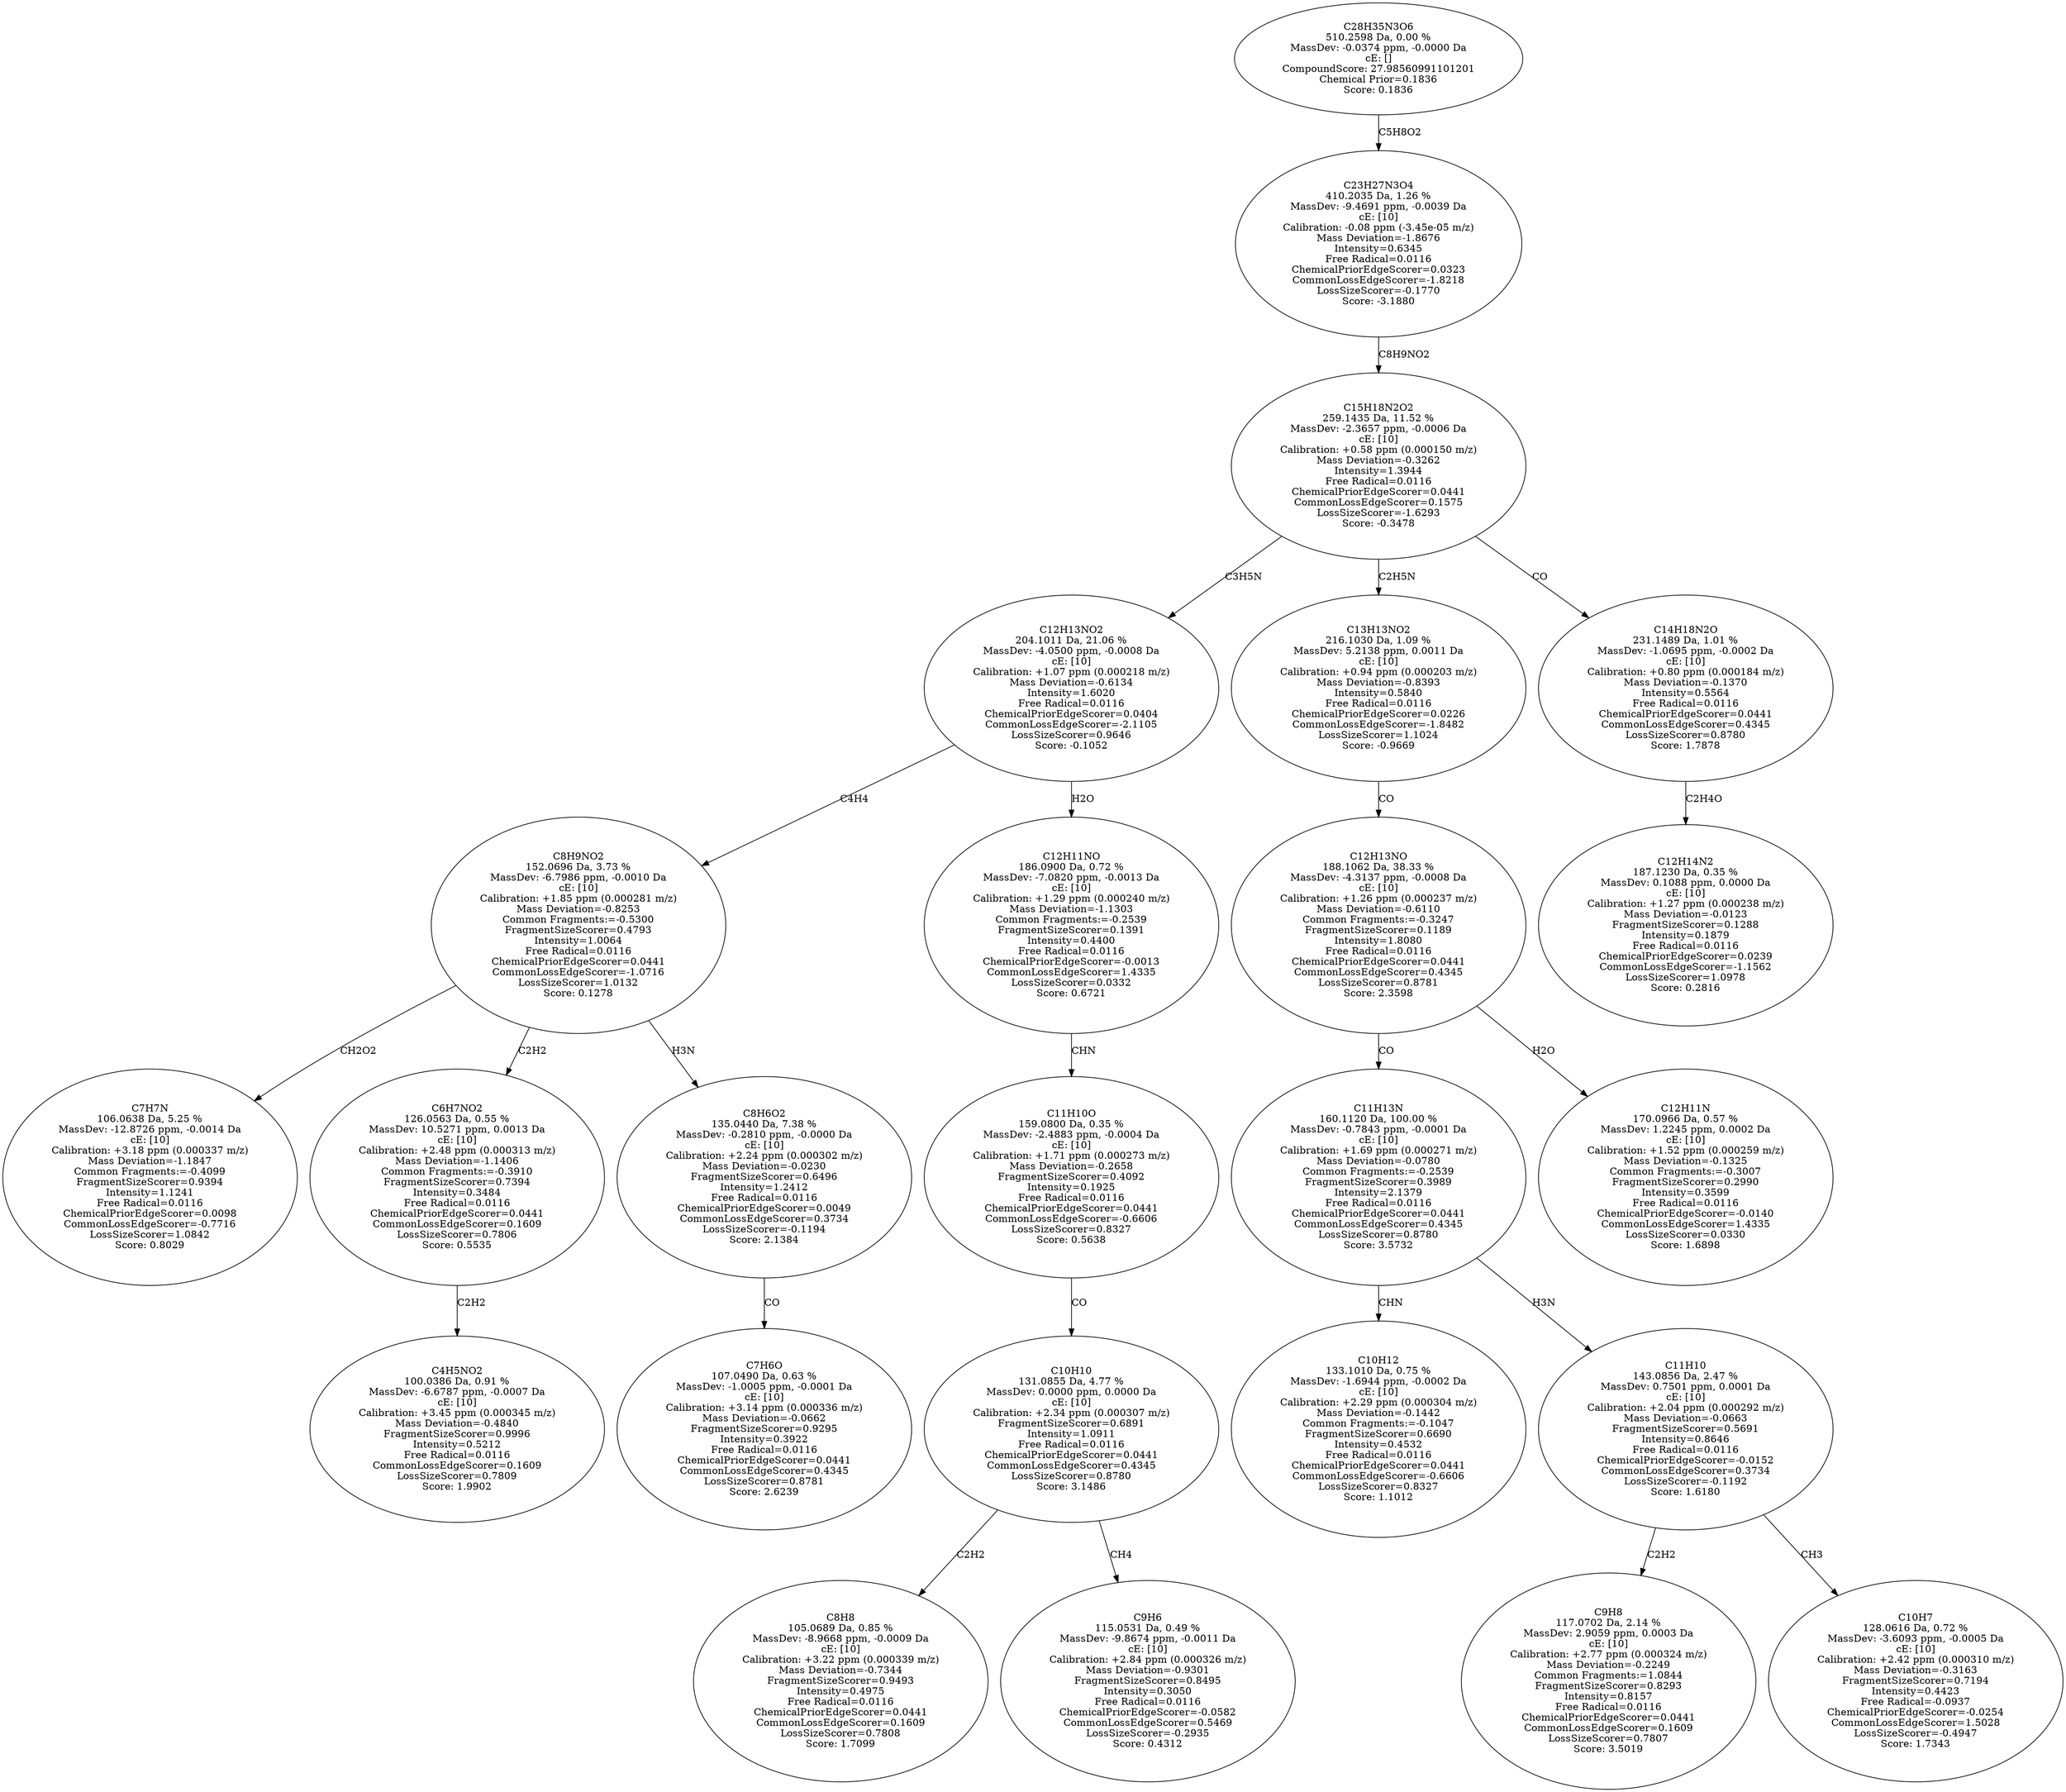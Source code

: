 strict digraph {
v1 [label="C7H7N\n106.0638 Da, 5.25 %\nMassDev: -12.8726 ppm, -0.0014 Da\ncE: [10]\nCalibration: +3.18 ppm (0.000337 m/z)\nMass Deviation=-1.1847\nCommon Fragments:=-0.4099\nFragmentSizeScorer=0.9394\nIntensity=1.1241\nFree Radical=0.0116\nChemicalPriorEdgeScorer=0.0098\nCommonLossEdgeScorer=-0.7716\nLossSizeScorer=1.0842\nScore: 0.8029"];
v2 [label="C4H5NO2\n100.0386 Da, 0.91 %\nMassDev: -6.6787 ppm, -0.0007 Da\ncE: [10]\nCalibration: +3.45 ppm (0.000345 m/z)\nMass Deviation=-0.4840\nFragmentSizeScorer=0.9996\nIntensity=0.5212\nFree Radical=0.0116\nCommonLossEdgeScorer=0.1609\nLossSizeScorer=0.7809\nScore: 1.9902"];
v3 [label="C6H7NO2\n126.0563 Da, 0.55 %\nMassDev: 10.5271 ppm, 0.0013 Da\ncE: [10]\nCalibration: +2.48 ppm (0.000313 m/z)\nMass Deviation=-1.1406\nCommon Fragments:=-0.3910\nFragmentSizeScorer=0.7394\nIntensity=0.3484\nFree Radical=0.0116\nChemicalPriorEdgeScorer=0.0441\nCommonLossEdgeScorer=0.1609\nLossSizeScorer=0.7806\nScore: 0.5535"];
v4 [label="C7H6O\n107.0490 Da, 0.63 %\nMassDev: -1.0005 ppm, -0.0001 Da\ncE: [10]\nCalibration: +3.14 ppm (0.000336 m/z)\nMass Deviation=-0.0662\nFragmentSizeScorer=0.9295\nIntensity=0.3922\nFree Radical=0.0116\nChemicalPriorEdgeScorer=0.0441\nCommonLossEdgeScorer=0.4345\nLossSizeScorer=0.8781\nScore: 2.6239"];
v5 [label="C8H6O2\n135.0440 Da, 7.38 %\nMassDev: -0.2810 ppm, -0.0000 Da\ncE: [10]\nCalibration: +2.24 ppm (0.000302 m/z)\nMass Deviation=-0.0230\nFragmentSizeScorer=0.6496\nIntensity=1.2412\nFree Radical=0.0116\nChemicalPriorEdgeScorer=0.0049\nCommonLossEdgeScorer=0.3734\nLossSizeScorer=-0.1194\nScore: 2.1384"];
v6 [label="C8H9NO2\n152.0696 Da, 3.73 %\nMassDev: -6.7986 ppm, -0.0010 Da\ncE: [10]\nCalibration: +1.85 ppm (0.000281 m/z)\nMass Deviation=-0.8253\nCommon Fragments:=-0.5300\nFragmentSizeScorer=0.4793\nIntensity=1.0064\nFree Radical=0.0116\nChemicalPriorEdgeScorer=0.0441\nCommonLossEdgeScorer=-1.0716\nLossSizeScorer=1.0132\nScore: 0.1278"];
v7 [label="C8H8\n105.0689 Da, 0.85 %\nMassDev: -8.9668 ppm, -0.0009 Da\ncE: [10]\nCalibration: +3.22 ppm (0.000339 m/z)\nMass Deviation=-0.7344\nFragmentSizeScorer=0.9493\nIntensity=0.4975\nFree Radical=0.0116\nChemicalPriorEdgeScorer=0.0441\nCommonLossEdgeScorer=0.1609\nLossSizeScorer=0.7808\nScore: 1.7099"];
v8 [label="C9H6\n115.0531 Da, 0.49 %\nMassDev: -9.8674 ppm, -0.0011 Da\ncE: [10]\nCalibration: +2.84 ppm (0.000326 m/z)\nMass Deviation=-0.9301\nFragmentSizeScorer=0.8495\nIntensity=0.3050\nFree Radical=0.0116\nChemicalPriorEdgeScorer=-0.0582\nCommonLossEdgeScorer=0.5469\nLossSizeScorer=-0.2935\nScore: 0.4312"];
v9 [label="C10H10\n131.0855 Da, 4.77 %\nMassDev: 0.0000 ppm, 0.0000 Da\ncE: [10]\nCalibration: +2.34 ppm (0.000307 m/z)\nFragmentSizeScorer=0.6891\nIntensity=1.0911\nFree Radical=0.0116\nChemicalPriorEdgeScorer=0.0441\nCommonLossEdgeScorer=0.4345\nLossSizeScorer=0.8780\nScore: 3.1486"];
v10 [label="C11H10O\n159.0800 Da, 0.35 %\nMassDev: -2.4883 ppm, -0.0004 Da\ncE: [10]\nCalibration: +1.71 ppm (0.000273 m/z)\nMass Deviation=-0.2658\nFragmentSizeScorer=0.4092\nIntensity=0.1925\nFree Radical=0.0116\nChemicalPriorEdgeScorer=0.0441\nCommonLossEdgeScorer=-0.6606\nLossSizeScorer=0.8327\nScore: 0.5638"];
v11 [label="C12H11NO\n186.0900 Da, 0.72 %\nMassDev: -7.0820 ppm, -0.0013 Da\ncE: [10]\nCalibration: +1.29 ppm (0.000240 m/z)\nMass Deviation=-1.1303\nCommon Fragments:=-0.2539\nFragmentSizeScorer=0.1391\nIntensity=0.4400\nFree Radical=0.0116\nChemicalPriorEdgeScorer=-0.0013\nCommonLossEdgeScorer=1.4335\nLossSizeScorer=0.0332\nScore: 0.6721"];
v12 [label="C12H13NO2\n204.1011 Da, 21.06 %\nMassDev: -4.0500 ppm, -0.0008 Da\ncE: [10]\nCalibration: +1.07 ppm (0.000218 m/z)\nMass Deviation=-0.6134\nIntensity=1.6020\nFree Radical=0.0116\nChemicalPriorEdgeScorer=0.0404\nCommonLossEdgeScorer=-2.1105\nLossSizeScorer=0.9646\nScore: -0.1052"];
v13 [label="C10H12\n133.1010 Da, 0.75 %\nMassDev: -1.6944 ppm, -0.0002 Da\ncE: [10]\nCalibration: +2.29 ppm (0.000304 m/z)\nMass Deviation=-0.1442\nCommon Fragments:=-0.1047\nFragmentSizeScorer=0.6690\nIntensity=0.4532\nFree Radical=0.0116\nChemicalPriorEdgeScorer=0.0441\nCommonLossEdgeScorer=-0.6606\nLossSizeScorer=0.8327\nScore: 1.1012"];
v14 [label="C9H8\n117.0702 Da, 2.14 %\nMassDev: 2.9059 ppm, 0.0003 Da\ncE: [10]\nCalibration: +2.77 ppm (0.000324 m/z)\nMass Deviation=-0.2249\nCommon Fragments:=1.0844\nFragmentSizeScorer=0.8293\nIntensity=0.8157\nFree Radical=0.0116\nChemicalPriorEdgeScorer=0.0441\nCommonLossEdgeScorer=0.1609\nLossSizeScorer=0.7807\nScore: 3.5019"];
v15 [label="C10H7\n128.0616 Da, 0.72 %\nMassDev: -3.6093 ppm, -0.0005 Da\ncE: [10]\nCalibration: +2.42 ppm (0.000310 m/z)\nMass Deviation=-0.3163\nFragmentSizeScorer=0.7194\nIntensity=0.4423\nFree Radical=-0.0937\nChemicalPriorEdgeScorer=-0.0254\nCommonLossEdgeScorer=1.5028\nLossSizeScorer=-0.4947\nScore: 1.7343"];
v16 [label="C11H10\n143.0856 Da, 2.47 %\nMassDev: 0.7501 ppm, 0.0001 Da\ncE: [10]\nCalibration: +2.04 ppm (0.000292 m/z)\nMass Deviation=-0.0663\nFragmentSizeScorer=0.5691\nIntensity=0.8646\nFree Radical=0.0116\nChemicalPriorEdgeScorer=-0.0152\nCommonLossEdgeScorer=0.3734\nLossSizeScorer=-0.1192\nScore: 1.6180"];
v17 [label="C11H13N\n160.1120 Da, 100.00 %\nMassDev: -0.7843 ppm, -0.0001 Da\ncE: [10]\nCalibration: +1.69 ppm (0.000271 m/z)\nMass Deviation=-0.0780\nCommon Fragments:=-0.2539\nFragmentSizeScorer=0.3989\nIntensity=2.1379\nFree Radical=0.0116\nChemicalPriorEdgeScorer=0.0441\nCommonLossEdgeScorer=0.4345\nLossSizeScorer=0.8780\nScore: 3.5732"];
v18 [label="C12H11N\n170.0966 Da, 0.57 %\nMassDev: 1.2245 ppm, 0.0002 Da\ncE: [10]\nCalibration: +1.52 ppm (0.000259 m/z)\nMass Deviation=-0.1325\nCommon Fragments:=-0.3007\nFragmentSizeScorer=0.2990\nIntensity=0.3599\nFree Radical=0.0116\nChemicalPriorEdgeScorer=-0.0140\nCommonLossEdgeScorer=1.4335\nLossSizeScorer=0.0330\nScore: 1.6898"];
v19 [label="C12H13NO\n188.1062 Da, 38.33 %\nMassDev: -4.3137 ppm, -0.0008 Da\ncE: [10]\nCalibration: +1.26 ppm (0.000237 m/z)\nMass Deviation=-0.6110\nCommon Fragments:=-0.3247\nFragmentSizeScorer=0.1189\nIntensity=1.8080\nFree Radical=0.0116\nChemicalPriorEdgeScorer=0.0441\nCommonLossEdgeScorer=0.4345\nLossSizeScorer=0.8781\nScore: 2.3598"];
v20 [label="C13H13NO2\n216.1030 Da, 1.09 %\nMassDev: 5.2138 ppm, 0.0011 Da\ncE: [10]\nCalibration: +0.94 ppm (0.000203 m/z)\nMass Deviation=-0.8393\nIntensity=0.5840\nFree Radical=0.0116\nChemicalPriorEdgeScorer=0.0226\nCommonLossEdgeScorer=-1.8482\nLossSizeScorer=1.1024\nScore: -0.9669"];
v21 [label="C12H14N2\n187.1230 Da, 0.35 %\nMassDev: 0.1088 ppm, 0.0000 Da\ncE: [10]\nCalibration: +1.27 ppm (0.000238 m/z)\nMass Deviation=-0.0123\nFragmentSizeScorer=0.1288\nIntensity=0.1879\nFree Radical=0.0116\nChemicalPriorEdgeScorer=0.0239\nCommonLossEdgeScorer=-1.1562\nLossSizeScorer=1.0978\nScore: 0.2816"];
v22 [label="C14H18N2O\n231.1489 Da, 1.01 %\nMassDev: -1.0695 ppm, -0.0002 Da\ncE: [10]\nCalibration: +0.80 ppm (0.000184 m/z)\nMass Deviation=-0.1370\nIntensity=0.5564\nFree Radical=0.0116\nChemicalPriorEdgeScorer=0.0441\nCommonLossEdgeScorer=0.4345\nLossSizeScorer=0.8780\nScore: 1.7878"];
v23 [label="C15H18N2O2\n259.1435 Da, 11.52 %\nMassDev: -2.3657 ppm, -0.0006 Da\ncE: [10]\nCalibration: +0.58 ppm (0.000150 m/z)\nMass Deviation=-0.3262\nIntensity=1.3944\nFree Radical=0.0116\nChemicalPriorEdgeScorer=0.0441\nCommonLossEdgeScorer=0.1575\nLossSizeScorer=-1.6293\nScore: -0.3478"];
v24 [label="C23H27N3O4\n410.2035 Da, 1.26 %\nMassDev: -9.4691 ppm, -0.0039 Da\ncE: [10]\nCalibration: -0.08 ppm (-3.45e-05 m/z)\nMass Deviation=-1.8676\nIntensity=0.6345\nFree Radical=0.0116\nChemicalPriorEdgeScorer=0.0323\nCommonLossEdgeScorer=-1.8218\nLossSizeScorer=-0.1770\nScore: -3.1880"];
v25 [label="C28H35N3O6\n510.2598 Da, 0.00 %\nMassDev: -0.0374 ppm, -0.0000 Da\ncE: []\nCompoundScore: 27.98560991101201\nChemical Prior=0.1836\nScore: 0.1836"];
v6 -> v1 [label="CH2O2"];
v3 -> v2 [label="C2H2"];
v6 -> v3 [label="C2H2"];
v5 -> v4 [label="CO"];
v6 -> v5 [label="H3N"];
v12 -> v6 [label="C4H4"];
v9 -> v7 [label="C2H2"];
v9 -> v8 [label="CH4"];
v10 -> v9 [label="CO"];
v11 -> v10 [label="CHN"];
v12 -> v11 [label="H2O"];
v23 -> v12 [label="C3H5N"];
v17 -> v13 [label="CHN"];
v16 -> v14 [label="C2H2"];
v16 -> v15 [label="CH3"];
v17 -> v16 [label="H3N"];
v19 -> v17 [label="CO"];
v19 -> v18 [label="H2O"];
v20 -> v19 [label="CO"];
v23 -> v20 [label="C2H5N"];
v22 -> v21 [label="C2H4O"];
v23 -> v22 [label="CO"];
v24 -> v23 [label="C8H9NO2"];
v25 -> v24 [label="C5H8O2"];
}